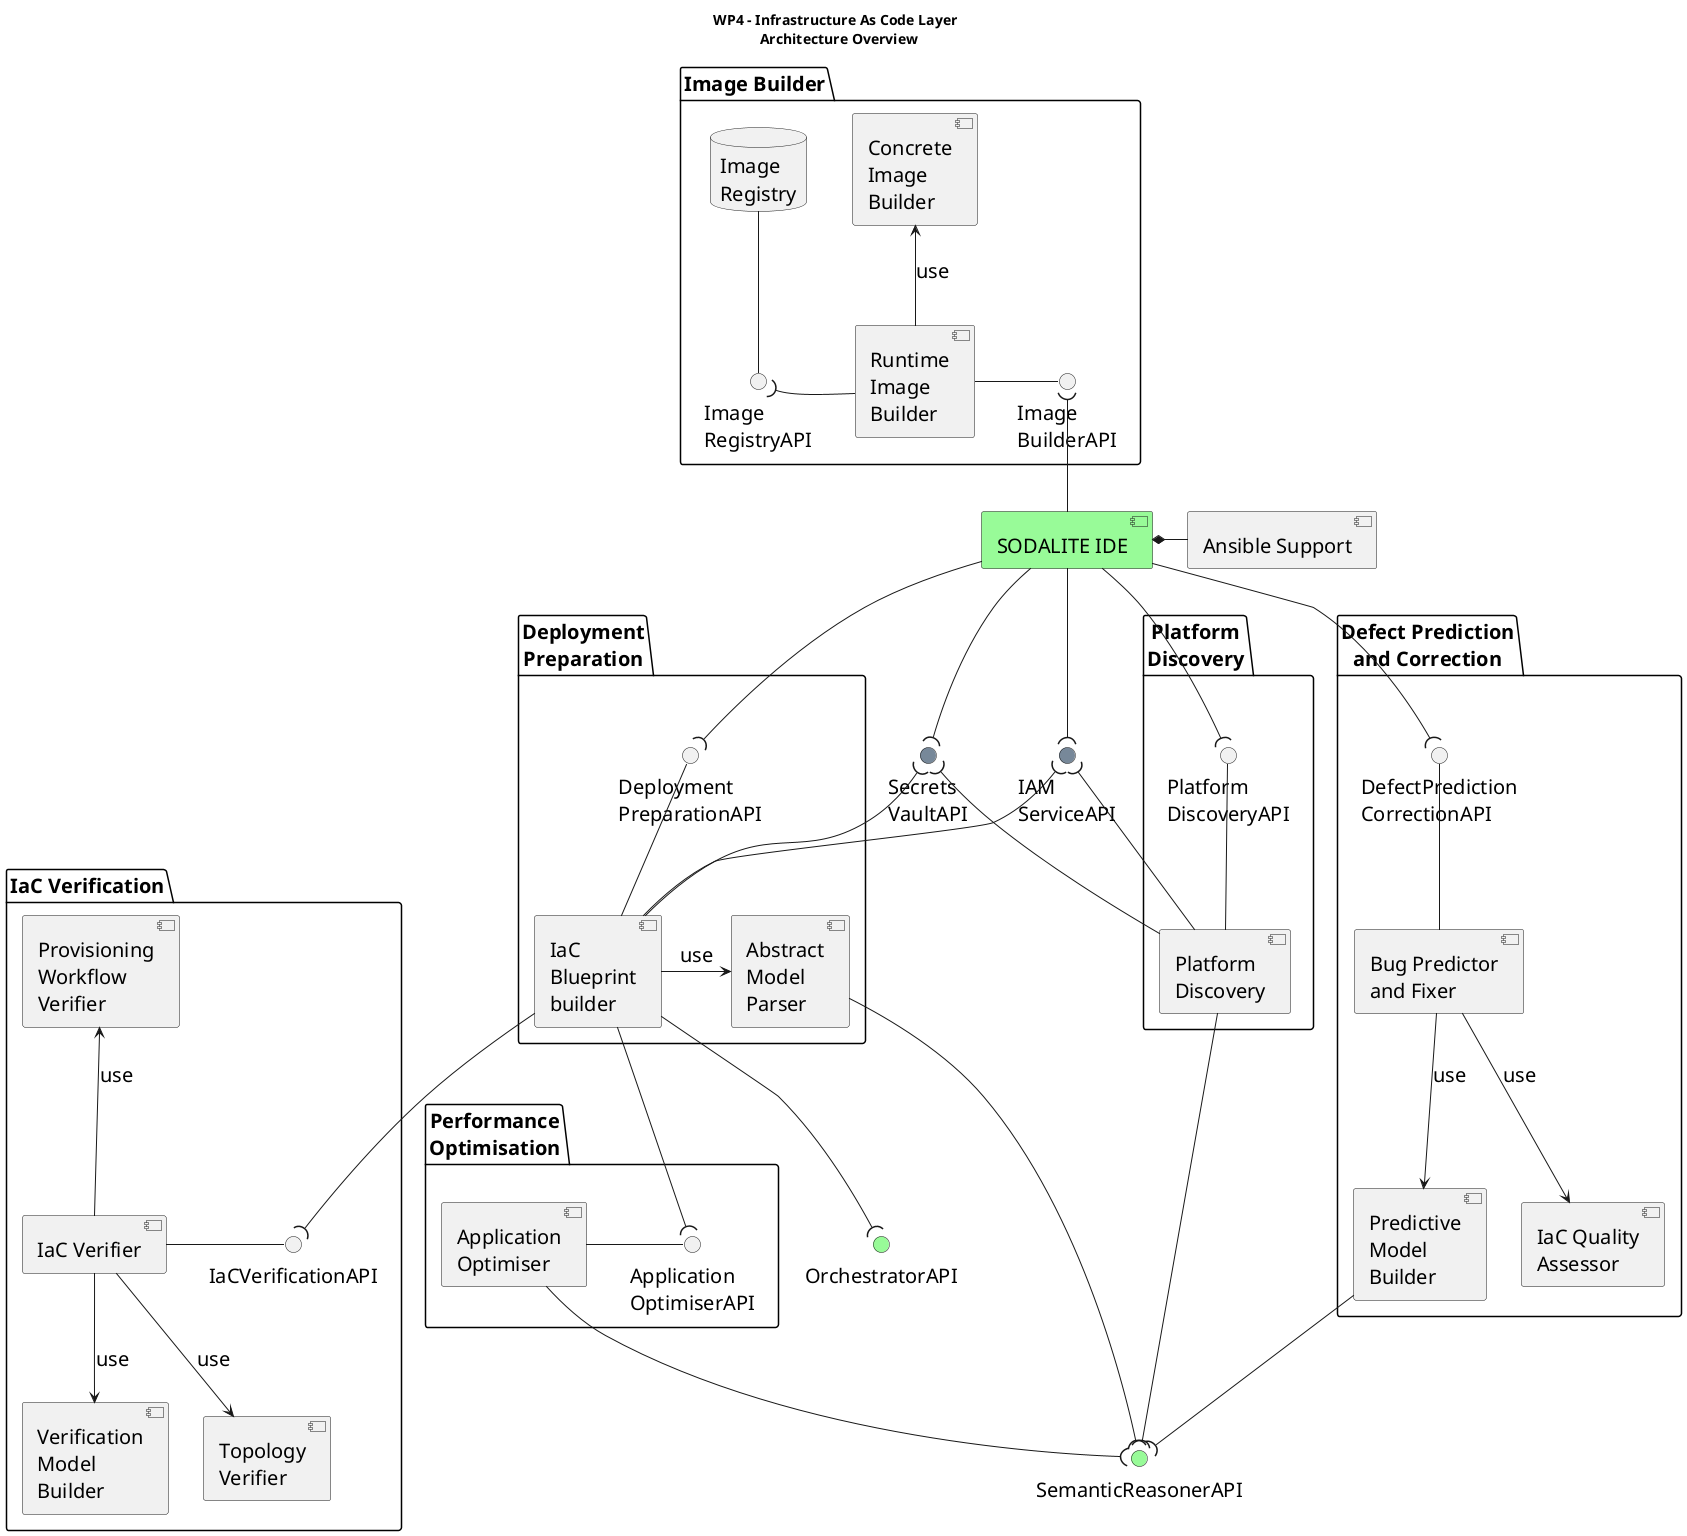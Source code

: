 @startuml

title WP4 - Infrastructure As Code Layer \n Architecture Overview

skinparam fixCircleLabelOverlapping true
skinparam defaultFontSize 20

'reference to WP3
component "SODALITE IDE" as cSIDE #PaleGreen
component "Ansible Support" as cAnsible
cSIDE*-r-cAnsible


'security APIs
interface "SemanticReasonerAPI"  as repoEndpoint #PaleGreen
interface "OrchestratorAPI"  as orchEndpoint #PaleGreen

interface "Secrets\nVaultAPI" as VaultAPI #LightSlateGrey
interface "IAM\nServiceAPI" as iIAM #LightSlateGrey

'WP4 components and packages
package "Deployment\nPreparation" as pDP {
    component [Abstract\nModel\nParser] as cAbstractModelParser
    component [IaC\nBlueprint\nbuilder] as cIaCBlueprintBuilder
    cIaCBlueprintBuilder -r-> cAbstractModelParser:use
    interface "Deployment\nPreparationAPI"  as iBluePrintGeneratorAPI
    cIaCBlueprintBuilder -u- iBluePrintGeneratorAPI
}

package "Image Builder" {
    component [Runtime\nImage\nBuilder] as cRuntimeImageBuilder
    component [Concrete\nImage\nBuilder] as cConcreteImageBuilder
    interface "Image\nBuilderAPI"  as iRuntimeImageBuilder
    database "Image\nRegistry" as dIR
    interface "Image\nRegistryAPI" as iIRDataAccess
    cRuntimeImageBuilder -r- iRuntimeImageBuilder
    cRuntimeImageBuilder -u-> cConcreteImageBuilder:use
    dIR -- iIRDataAccess
    cRuntimeImageBuilder -l-( iIRDataAccess
}

package "IaC Verification" as pIV {
    component [IaC Verifier] as cIaCVerifier
    interface "IaCVerificationAPI"  as iIaCVerifier
    cIaCVerifier -r- iIaCVerifier
    component [Verification\nModel\nBuilder] as cVerificationModelBuilder
    component [Topology\nVerifier] as cTopologyVerifier
    component [Provisioning\nWorkflow\nVerifier] as cProvisioningWorkflowVerifier
    cIaCVerifier -d-> cVerificationModelBuilder:use
    cIaCVerifier -d-> cTopologyVerifier:use
    cIaCVerifier -u-> cProvisioningWorkflowVerifier:use
}

package "Defect Prediction\nand Correction" as pDPC {
    component [Bug Predictor\nand Fixer ] as cBugPredictorAndFixer
    interface "DefectPrediction\nCorrectionAPI"  as iBugPredictorAndFixer
    cBugPredictorAndFixer -u- iBugPredictorAndFixer
    component [Predictive\nModel\nBuilder] as cPredictiveModelBuilder
    component [IaC Quality\nAssessor] as cIaCQualityAssessor
    cBugPredictorAndFixer --> cIaCQualityAssessor:use
    cBugPredictorAndFixer --> cPredictiveModelBuilder:use
}

package "Performance\nOptimisation" as packagePO {
    component "Application\nOptimiser" as cApplicationOptimiser
    interface "Application\nOptimiserAPI"  as iApplicationOptimiser
    cApplicationOptimiser -r- iApplicationOptimiser
}


package "Platform\nDiscovery" as packagePD {
    component "Platform\nDiscovery" as cPlatformDiscovery
    interface "Platform\nDiscoveryAPI"  as iPlatformDiscovery
    cPlatformDiscovery -u- iPlatformDiscovery
}

cAbstractModelParser -d-( repoEndpoint
cSIDE -d-( iBluePrintGeneratorAPI
cSIDE -d-( iBugPredictorAndFixer
cSIDE -d-( iPlatformDiscovery
cSIDE -d-( iIAM
cSIDE -d-( VaultAPI

cIaCBlueprintBuilder -d-( orchEndpoint
cIaCBlueprintBuilder -d-( iIaCVerifier

cIaCBlueprintBuilder -d-( iApplicationOptimiser
cSIDE -u-( iRuntimeImageBuilder

cPredictiveModelBuilder -d-( repoEndpoint
cApplicationOptimiser -d-( repoEndpoint
cPlatformDiscovery -d-( repoEndpoint

cPlatformDiscovery -u-( iIAM
cPlatformDiscovery -u-( VaultAPI
cIaCBlueprintBuilder -u-( iIAM
cIaCBlueprintBuilder -u-( VaultAPI
@enduml